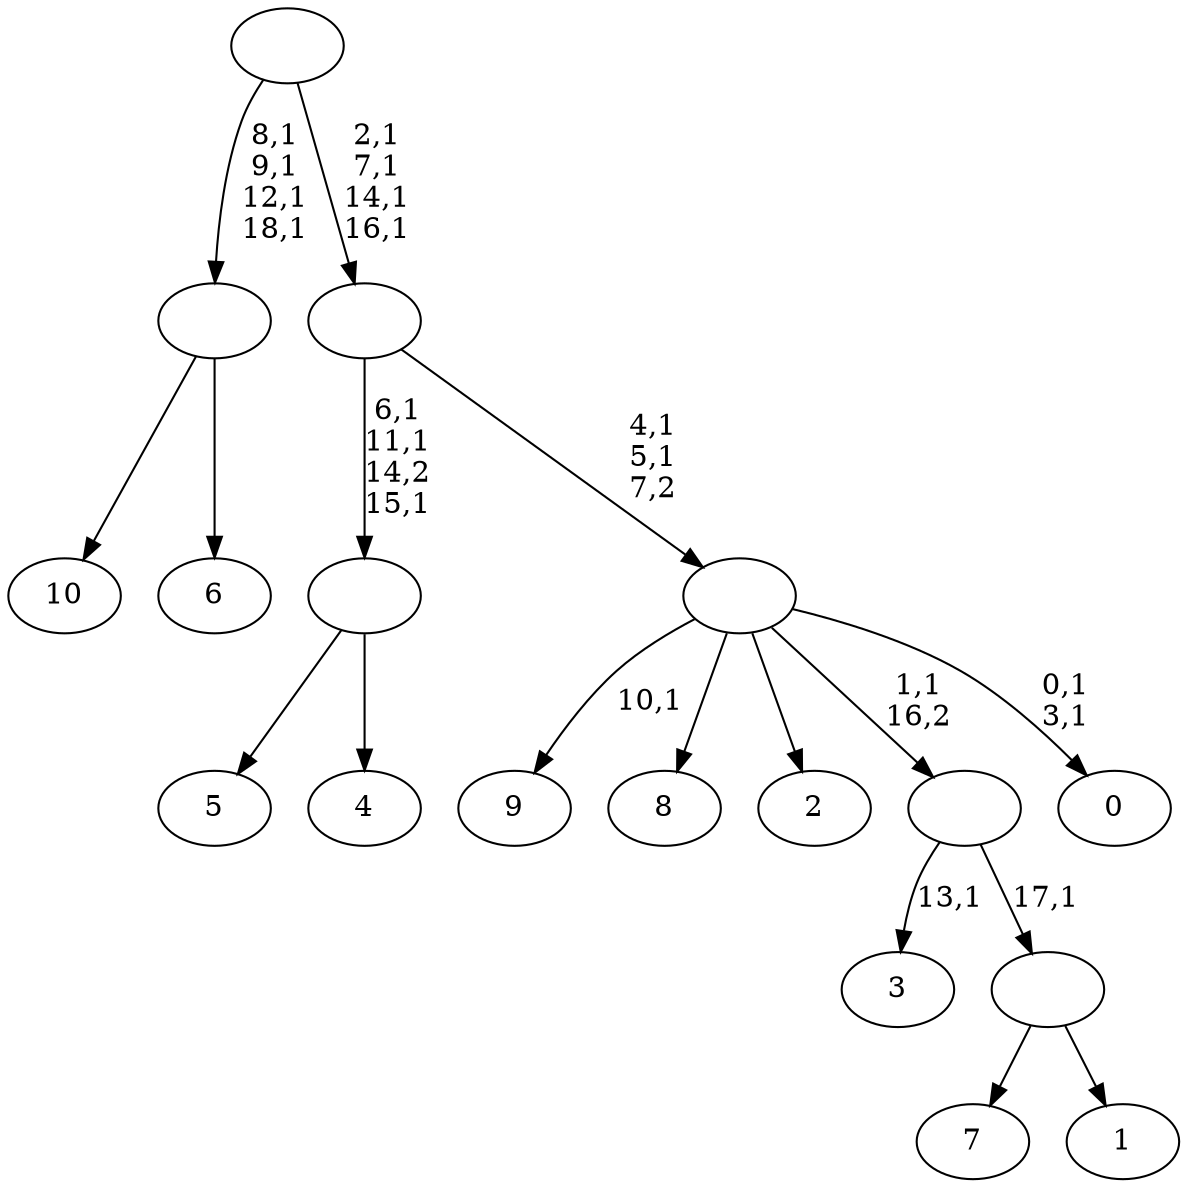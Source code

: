 digraph T {
	30 [label="10"]
	29 [label="9"]
	27 [label="8"]
	26 [label="7"]
	25 [label="6"]
	24 [label=""]
	20 [label="5"]
	19 [label="4"]
	18 [label=""]
	15 [label="3"]
	13 [label="2"]
	12 [label="1"]
	11 [label=""]
	10 [label=""]
	9 [label="0"]
	6 [label=""]
	4 [label=""]
	0 [label=""]
	24 -> 30 [label=""]
	24 -> 25 [label=""]
	18 -> 20 [label=""]
	18 -> 19 [label=""]
	11 -> 26 [label=""]
	11 -> 12 [label=""]
	10 -> 15 [label="13,1"]
	10 -> 11 [label="17,1"]
	6 -> 9 [label="0,1\n3,1"]
	6 -> 29 [label="10,1"]
	6 -> 27 [label=""]
	6 -> 13 [label=""]
	6 -> 10 [label="1,1\n16,2"]
	4 -> 6 [label="4,1\n5,1\n7,2"]
	4 -> 18 [label="6,1\n11,1\n14,2\n15,1"]
	0 -> 4 [label="2,1\n7,1\n14,1\n16,1"]
	0 -> 24 [label="8,1\n9,1\n12,1\n18,1"]
}

